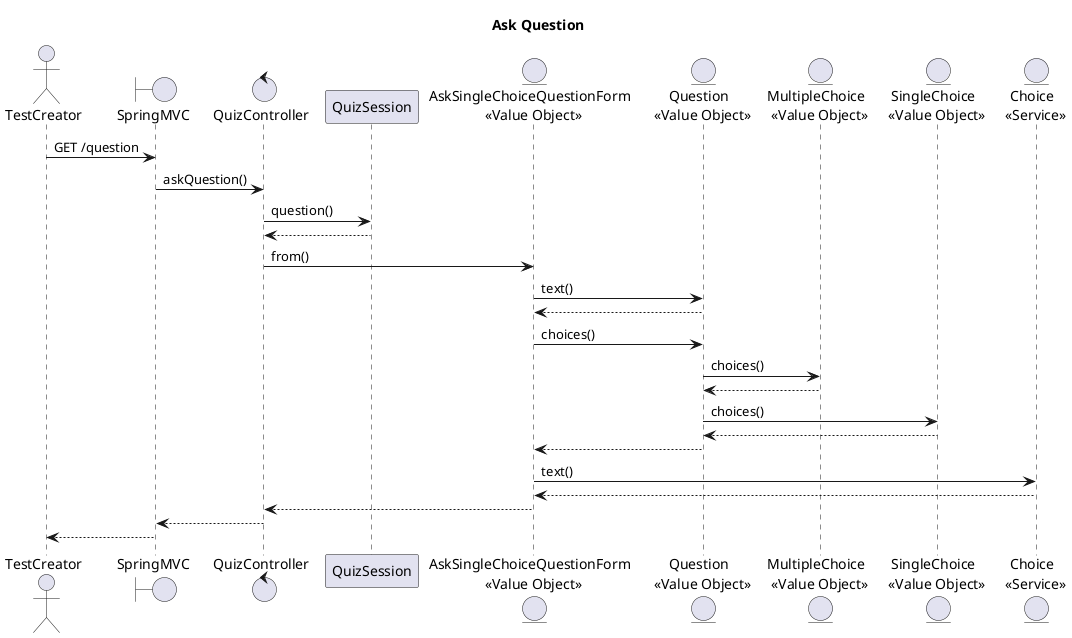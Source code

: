 @startuml
title Ask Question

actor       TestCreator as taker
boundary    SpringMVC   as mvc
control     QuizController  as ctrl
participant QuizSession as session
entity "AskSingleChoiceQuestionForm \n <<Value Object>>" as form
entity "Question \n <<Value Object>>" as question
entity "MultipleChoice \n <<Value Object>>" as multiple
entity "SingleChoice \n <<Value Object>>" as single
entity "Choice \n <<Service>>" as choice

taker -> mvc : GET /question
mvc -> ctrl : askQuestion()
ctrl -> session : question()
ctrl <-- session
ctrl -> form : from()
form -> question : text()
form <-- question
form -> question : choices()
question -> multiple : choices()
question <-- multiple
question -> single : choices()
question <-- single
form <-- question
form -> choice : text()
form <-- choice
ctrl <-- form
mvc <-- ctrl
taker <-- mvc
@enduml